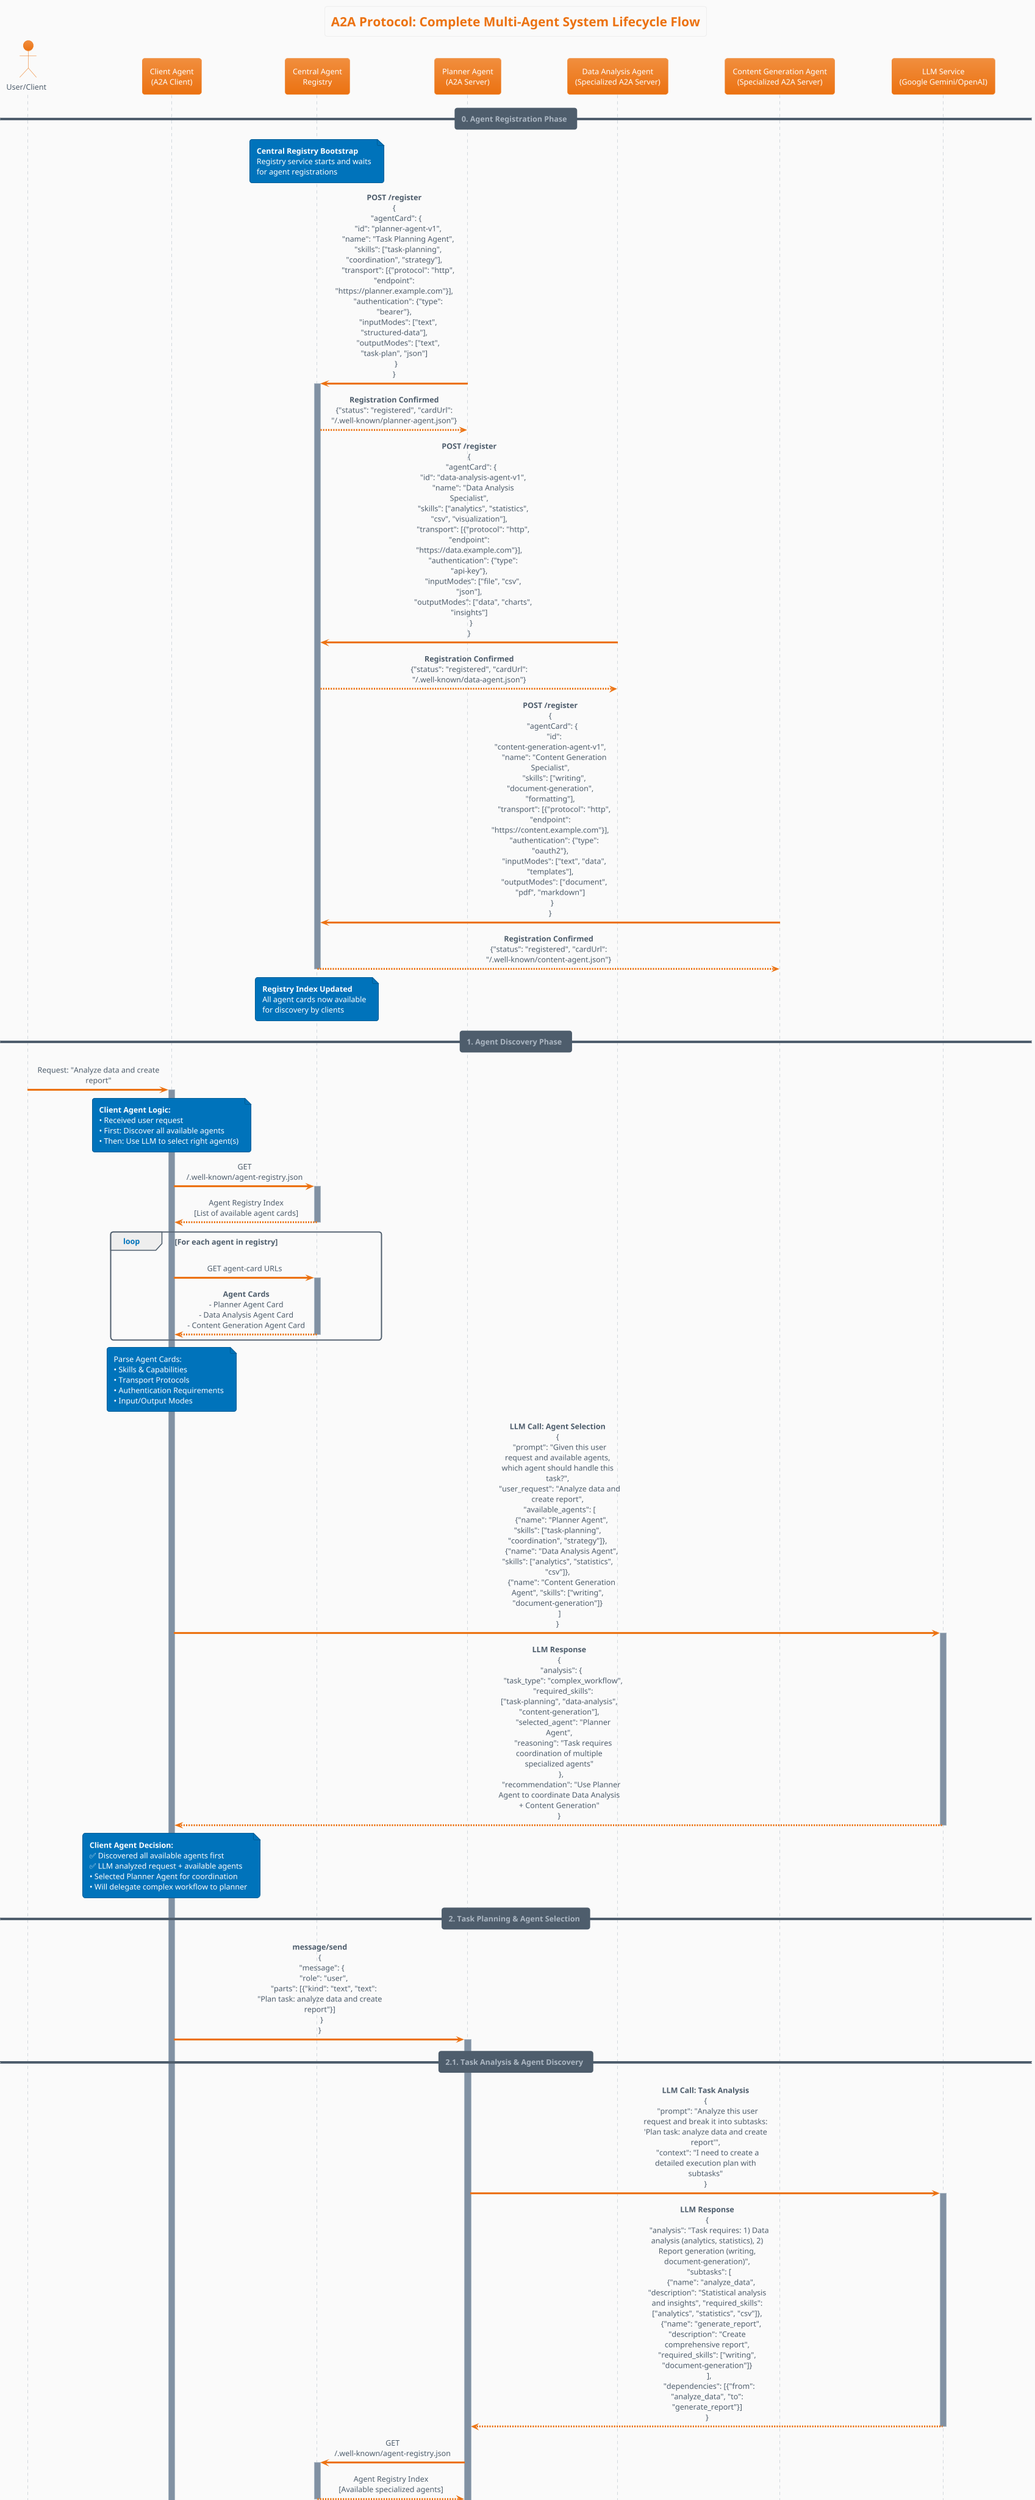 @startuml A2A_Protocol_Multi_Agent_System_Lifecycle

!theme aws-orange
skinparam backgroundColor #FAFAFA
skinparam sequenceMessageAlign center
skinparam maxMessageSize 200

title A2A Protocol: Complete Multi-Agent System Lifecycle Flow

actor "User/Client" as User
participant "Client Agent\n(A2A Client)" as ClientAgent
participant "Central Agent\nRegistry" as Registry
participant "Planner Agent\n(A2A Server)" as PlannerAgent
participant "Data Analysis Agent\n(Specialized A2A Server)" as DataAgent
participant "Content Generation Agent\n(Specialized A2A Server)" as ContentAgent
participant "LLM Service\n(Google Gemini/OpenAI)" as LLM

== 0. Agent Registration Phase ==

note over Registry : **Central Registry Bootstrap**\nRegistry service starts and waits\nfor agent registrations

PlannerAgent -> Registry : **POST /register**\n{\n  "agentCard": {\n    "id": "planner-agent-v1",\n    "name": "Task Planning Agent",\n    "skills": ["task-planning", "coordination", "strategy"],\n    "transport": [{"protocol": "http", "endpoint": "https://planner.example.com"}],\n    "authentication": {"type": "bearer"},\n    "inputModes": ["text", "structured-data"],\n    "outputModes": ["text", "task-plan", "json"]\n  }\n}
activate Registry
Registry --> PlannerAgent : **Registration Confirmed**\n{"status": "registered", "cardUrl": "/.well-known/planner-agent.json"}

DataAgent -> Registry : **POST /register**\n{\n  "agentCard": {\n    "id": "data-analysis-agent-v1",\n    "name": "Data Analysis Specialist",\n    "skills": ["analytics", "statistics", "csv", "visualization"],\n    "transport": [{"protocol": "http", "endpoint": "https://data.example.com"}],\n    "authentication": {"type": "api-key"},\n    "inputModes": ["file", "csv", "json"],\n    "outputModes": ["data", "charts", "insights"]\n  }\n}
Registry --> DataAgent : **Registration Confirmed**\n{"status": "registered", "cardUrl": "/.well-known/data-agent.json"}

ContentAgent -> Registry : **POST /register**\n{\n  "agentCard": {\n    "id": "content-generation-agent-v1",\n    "name": "Content Generation Specialist", \n    "skills": ["writing", "document-generation", "formatting"],\n    "transport": [{"protocol": "http", "endpoint": "https://content.example.com"}],\n    "authentication": {"type": "oauth2"},\n    "inputModes": ["text", "data", "templates"],\n    "outputModes": ["document", "pdf", "markdown"]\n  }\n}
Registry --> ContentAgent : **Registration Confirmed**\n{"status": "registered", "cardUrl": "/.well-known/content-agent.json"}
deactivate Registry

note over Registry : **Registry Index Updated**\nAll agent cards now available\nfor discovery by clients

== 1. Agent Discovery Phase ==

User -> ClientAgent : Request: "Analyze data and create report"
activate ClientAgent

note over ClientAgent : **Client Agent Logic:**\n• Received user request\n• First: Discover all available agents\n• Then: Use LLM to select right agent(s)

ClientAgent -> Registry : GET /.well-known/agent-registry.json
activate Registry
Registry --> ClientAgent : Agent Registry Index\n[List of available agent cards]
deactivate Registry

loop For each agent in registry
    ClientAgent -> Registry : GET agent-card URLs
    activate Registry
    Registry --> ClientAgent : **Agent Cards**\n- Planner Agent Card\n- Data Analysis Agent Card\n- Content Generation Agent Card
    deactivate Registry
end

note over ClientAgent : Parse Agent Cards:\n• Skills & Capabilities\n• Transport Protocols\n• Authentication Requirements\n• Input/Output Modes

ClientAgent -> LLM : **LLM Call: Agent Selection**\n{\n  "prompt": "Given this user request and available agents, which agent should handle this task?",\n  "user_request": "Analyze data and create report",\n  "available_agents": [\n    {"name": "Planner Agent", "skills": ["task-planning", "coordination", "strategy"]},\n    {"name": "Data Analysis Agent", "skills": ["analytics", "statistics", "csv"]},\n    {"name": "Content Generation Agent", "skills": ["writing", "document-generation"]}\n  ]\n}
activate LLM
LLM --> ClientAgent : **LLM Response**\n{\n  "analysis": {\n    "task_type": "complex_workflow",\n    "required_skills": ["task-planning", "data-analysis", "content-generation"],\n    "selected_agent": "Planner Agent",\n    "reasoning": "Task requires coordination of multiple specialized agents"\n  },\n  "recommendation": "Use Planner Agent to coordinate Data Analysis + Content Generation"\n}
deactivate LLM

note over ClientAgent : **Client Agent Decision:**\n✅ Discovered all available agents first\n✅ LLM analyzed request + available agents\n• Selected Planner Agent for coordination\n• Will delegate complex workflow to planner

== 2. Task Planning & Agent Selection ==

ClientAgent -> PlannerAgent : **message/send**\n{\n  "message": {\n    "role": "user",\n    "parts": [{"kind": "text", "text": "Plan task: analyze data and create report"}]\n  }\n}
activate PlannerAgent

== 2.1. Task Analysis & Agent Discovery ==

PlannerAgent -> LLM : **LLM Call: Task Analysis**\n{\n  "prompt": "Analyze this user request and break it into subtasks: 'Plan task: analyze data and create report'",\n  "context": "I need to create a detailed execution plan with subtasks"\n}
activate LLM
LLM --> PlannerAgent : **LLM Response**\n{\n  "analysis": "Task requires: 1) Data analysis (analytics, statistics), 2) Report generation (writing, document-generation)",\n  "subtasks": [\n    {"name": "analyze_data", "description": "Statistical analysis and insights", "required_skills": ["analytics", "statistics", "csv"]},\n    {"name": "generate_report", "description": "Create comprehensive report", "required_skills": ["writing", "document-generation"]}\n  ],\n  "dependencies": [{"from": "analyze_data", "to": "generate_report"}]\n}
deactivate LLM

PlannerAgent -> Registry : GET /.well-known/agent-registry.json
activate Registry
Registry --> PlannerAgent : Agent Registry Index\n[Available specialized agents]
deactivate Registry

loop For each agent in registry
    PlannerAgent -> Registry : GET agent card details
    activate Registry
    Registry --> PlannerAgent : **Agent Cards**\n- Data Analysis Agent Card\n- Content Generation Agent Card
    deactivate Registry
end

== 2.2. Agent-to-Subtask Matching ==

PlannerAgent -> LLM : **LLM Call: Agent-to-Subtask Matching**\n{\n  "prompt": "Match these subtasks to the most suitable available agents:",\n  "subtasks": [\n    {"name": "analyze_data", "required_skills": ["analytics", "statistics", "csv"]},\n    {"name": "generate_report", "required_skills": ["writing", "document-generation"]}\n  ],\n  "available_agents": [\n    {"name": "Data Analysis Agent", "skills": ["analytics", "statistics", "csv", "visualization"]},\n    {"name": "Content Generation Agent", "skills": ["writing", "document-generation", "formatting"]}\n  ]\n}
activate LLM
LLM --> PlannerAgent : **LLM Response**\n{\n  "agent_matching": {\n    "analyze_data": {"agent": "Data Analysis Agent", "confidence": 0.95, "reasoning": "Perfect skill match for analytics and statistics"},\n    "generate_report": {"agent": "Content Generation Agent", "confidence": 0.92, "reasoning": "Ideal for writing and document generation"}\n  },\n  "execution_plan": {\n    "sequence": ["analyze_data", "generate_report"],\n    "parallel_possible": false\n  }\n}
deactivate LLM

== 2.3. Execution Plan Creation ==

PlannerAgent -> PlannerAgent : **Create Final Execution Plan:**\n• Subtask 1: analyze_data → Data Analysis Agent\n• Subtask 2: generate_report → Content Generation Agent\n• Sequential execution (data analysis first)\n• ✅ LLM-validated agent matching

PlannerAgent --> ClientAgent : **Task Response**\n{\n  "id": "task-123",\n  "status": {"state": "working"},\n  "plan": {\n    "subtasks": [\n      {"id": "subtask-1", "agent": "Data Analysis Agent", "task": "analyze_data"},\n      {"id": "subtask-2", "agent": "Content Generation Agent", "task": "generate_report"}\n    ],\n    "execution_order": "sequential"\n  }\n}

note over ClientAgent : **Client receives execution plan**\nand delegates subtask execution\nto the Planner Agent

ClientAgent -> PlannerAgent : **message/send**\n{\n  "message": {\n    "role": "user",\n    "parts": [{"kind": "text", "text": "Execute the planned subtasks"}]\n  },\n  "taskId": "task-123"\n}

== 3. Multi-Agent Task Execution ==

note over PlannerAgent : **Execute Subtask 1: Data Analysis**\nPlanner coordinates with specialized agents

PlannerAgent -> DataAgent : **message/send**\n{\n  "message": {\n    "role": "user",\n    "parts": [{\n      "kind": "text",\n      "text": "Analyze attached dataset for key insights"\n    }, {\n      "kind": "file",\n      "file": {"name": "data.csv", "bytes": "..."}\n    }]\n  },\n  "taskId": "subtask-1"\n}
activate DataAgent

DataAgent -> LLM : **LLM Call: Data Analysis Strategy**\n{\n  "prompt": "Analyze this dataset request and determine analysis approach",\n  "request": "Analyze attached dataset for key insights",\n  "file_info": {"name": "data.csv", "type": "csv"}\n}
activate LLM
LLM --> DataAgent : **LLM Response**\n{\n  "analysis_strategy": {\n    "steps": ["load_data", "validate_structure", "statistical_analysis", "pattern_detection"],\n    "metrics": ["mean", "median", "correlation", "trends"],\n    "visualizations": ["histogram", "scatter_plot", "time_series"]\n  }\n}
deactivate LLM

DataAgent -> DataAgent : **Process Data:**\n• Load and validate dataset\n• Run statistical analysis (LLM-guided)\n• Generate insights\n• Create structured results

DataAgent -> LLM : **LLM Call: Insight Generation**\n{\n  "prompt": "Generate insights from this statistical analysis",\n  "data": {"statistics": {...}, "patterns": {...}, "trends": {...}}\n}
activate LLM
LLM --> DataAgent : **LLM Response**\n{\n  "insights": [\n    "Strong correlation between variables X and Y (r=0.85)",\n    "Seasonal trend detected with 23% variance",\n    "Outliers identified in 3.2% of dataset"\n  ],\n  "recommendations": ["Focus on X-Y relationship", "Account for seasonality"]\n}
deactivate LLM

DataAgent --> PlannerAgent : **Task Completed**\n{\n  "id": "subtask-1",\n  "status": {"state": "completed"},\n  "artifacts": [{\n    "artifactId": "analysis-results",\n    "parts": [{"kind": "data", "data": {"insights": [...], "charts": [...]}}]\n  }]\n}
deactivate DataAgent

note over PlannerAgent : **Execute Subtask 2: Content Generation**\n(Using results from Subtask 1)

PlannerAgent -> ContentAgent : **message/send**\n{\n  "message": {\n    "role": "user",\n    "parts": [{\n      "kind": "text",\n      "text": "Generate comprehensive report from analysis"\n    }, {\n      "kind": "data",\n      "data": {"analysis_results": "from subtask-1"}\n    }]\n  },\n  "taskId": "subtask-2"\n}
activate ContentAgent

ContentAgent -> LLM : **LLM Call: Content Strategy**\n{\n  "prompt": "Create a comprehensive report structure from this analysis data",\n  "analysis_results": {"insights": [...], "charts": [...], "recommendations": [...]},\n  "requirements": "comprehensive report format"\n}
activate LLM
LLM --> ContentAgent : **LLM Response**\n{\n  "report_structure": {\n    "sections": ["Executive Summary", "Data Overview", "Key Findings", "Visualizations", "Recommendations"],\n    "tone": "professional",\n    "format": "business_report"\n  }\n}
deactivate LLM

ContentAgent -> LLM : **LLM Call: Content Generation**\n{\n  "prompt": "Generate report content for each section",\n  "structure": {...},\n  "data": {"insights": [...], "recommendations": [...]}\n}
activate LLM
LLM --> ContentAgent : **LLM Response**\n{\n  "content": {\n    "executive_summary": "...",\n    "data_overview": "...",\n    "key_findings": "...",\n    "recommendations": "..."\n  }\n}
deactivate LLM

ContentAgent -> ContentAgent : **Generate Content:**\n• Process analysis results\n• Create narrative structure (LLM-generated)\n• Generate visualizations\n• Format final report

ContentAgent --> PlannerAgent : **Task Completed**\n{\n  "id": "subtask-2",\n  "status": {"state": "completed"},\n  "artifacts": [{\n    "artifactId": "final-report",\n    "parts": [{\n      "kind": "file",\n      "file": {"name": "report.pdf", "uri": "https://..."}\n    }]\n  }]\n}
deactivate ContentAgent

== 4. Task Orchestration & Completion ==

PlannerAgent -> LLM : **LLM Call: Result Validation**\n{\n  "prompt": "Validate if these combined results fulfill the original user request",\n  "original_request": "Analyze data and create report",\n  "subtask_results": [\n    {"task": "data_analysis", "artifacts": [...]},\n    {"task": "report_generation", "artifacts": [...]}\n  ]\n}
activate LLM
LLM --> PlannerAgent : **LLM Response**\n{\n  "validation": {\n    "completeness": "100%",\n    "quality_score": 0.94,\n    "missing_elements": [],\n    "recommendation": "Results fully satisfy user request"\n  }\n}
deactivate LLM

PlannerAgent -> PlannerAgent : **Aggregate Results:**\n• Combine all subtask artifacts\n• ✅ LLM validated completion criteria\n• Prepare final deliverables

PlannerAgent --> ClientAgent : **Final Task Response**\n{\n  "id": "task-123",\n  "status": {"state": "completed"},\n  "artifacts": [{\n    "artifactId": "complete-analysis-report",\n    "name": "Data Analysis Report",\n    "parts": [\n      {"kind": "data", "data": {"insights": [...]}},\n      {"kind": "file", "file": {"name": "report.pdf", "uri": "..."}}\n    ]\n  }]\n}
deactivate PlannerAgent

ClientAgent --> User : **Deliver Results**\n• Analysis insights\n• Formatted report\n• Supporting visualizations
deactivate ClientAgent

== Key A2A Protocol Concepts Highlighted ==

note over Registry : **Central Agent Registry**\n• ✅ Agent self-registration on startup\n• Agent Card discovery\n• Capability matching\n• Service endpoint resolution\n• Authentication requirements\n• Dynamic registry updates

note over PlannerAgent : **Agent Cards Usage**\n• Skill-based agent selection\n• Transport protocol negotiation\n• Input/Output mode compatibility\n• Authentication scheme handling\n• Dynamic agent discovery via registry\n• Capability caching for performance

note over LLM : **LLM Integration Points**\n• ✅ Task analysis and decomposition\n• ✅ Agent matching and selection\n• ✅ Data analysis strategy planning\n• ✅ Content generation and structuring\n• ✅ Result validation and quality control\n• Natural language processing throughout

note over DataAgent, ContentAgent : **Multi-Agent Coordination**\n• Task lifecycle management\n• Artifact exchange between agents\n• Context preservation across tasks\n• Specialized agent capabilities\n• ✅ LLM-guided decision making

note over ClientAgent, PlannerAgent : **Task Lifecycle States**\n• submitted → working → completed\n• input-required (for multi-turn)\n• failed/canceled (error handling)\n• Context IDs for related tasks

note over Registry, ContentAgent : **Communication Patterns**\n• JSON-RPC 2.0 over HTTP(S)\n• Streaming with Server-Sent Events\n• Push notifications for long tasks\n• File exchange (upload/download)\n• Structured data exchange

@enduml
